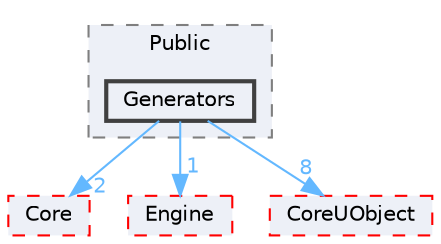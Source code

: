 digraph "Generators"
{
 // INTERACTIVE_SVG=YES
 // LATEX_PDF_SIZE
  bgcolor="transparent";
  edge [fontname=Helvetica,fontsize=10,labelfontname=Helvetica,labelfontsize=10];
  node [fontname=Helvetica,fontsize=10,shape=box,height=0.2,width=0.4];
  compound=true
  subgraph clusterdir_e91b7eabbe3727cf625790e36a8d5a32 {
    graph [ bgcolor="#edf0f7", pencolor="grey50", label="Public", fontname=Helvetica,fontsize=10 style="filled,dashed", URL="dir_e91b7eabbe3727cf625790e36a8d5a32.html",tooltip=""]
  dir_ac6cd55bc9a4978fcabab28db32ccdb2 [label="Generators", fillcolor="#edf0f7", color="grey25", style="filled,bold", URL="dir_ac6cd55bc9a4978fcabab28db32ccdb2.html",tooltip=""];
  }
  dir_0e6cddcc9caa1238c7f3774224afaa45 [label="Core", fillcolor="#edf0f7", color="red", style="filled,dashed", URL="dir_0e6cddcc9caa1238c7f3774224afaa45.html",tooltip=""];
  dir_fdf6aa5c3cf3805bb958134448d60562 [label="Engine", fillcolor="#edf0f7", color="red", style="filled,dashed", URL="dir_fdf6aa5c3cf3805bb958134448d60562.html",tooltip=""];
  dir_4c499e5e32e2b4479ad7e552df73eeae [label="CoreUObject", fillcolor="#edf0f7", color="red", style="filled,dashed", URL="dir_4c499e5e32e2b4479ad7e552df73eeae.html",tooltip=""];
  dir_ac6cd55bc9a4978fcabab28db32ccdb2->dir_0e6cddcc9caa1238c7f3774224afaa45 [headlabel="2", labeldistance=1.5 headhref="dir_000429_000266.html" href="dir_000429_000266.html" color="steelblue1" fontcolor="steelblue1"];
  dir_ac6cd55bc9a4978fcabab28db32ccdb2->dir_4c499e5e32e2b4479ad7e552df73eeae [headlabel="8", labeldistance=1.5 headhref="dir_000429_000268.html" href="dir_000429_000268.html" color="steelblue1" fontcolor="steelblue1"];
  dir_ac6cd55bc9a4978fcabab28db32ccdb2->dir_fdf6aa5c3cf3805bb958134448d60562 [headlabel="1", labeldistance=1.5 headhref="dir_000429_000366.html" href="dir_000429_000366.html" color="steelblue1" fontcolor="steelblue1"];
}
